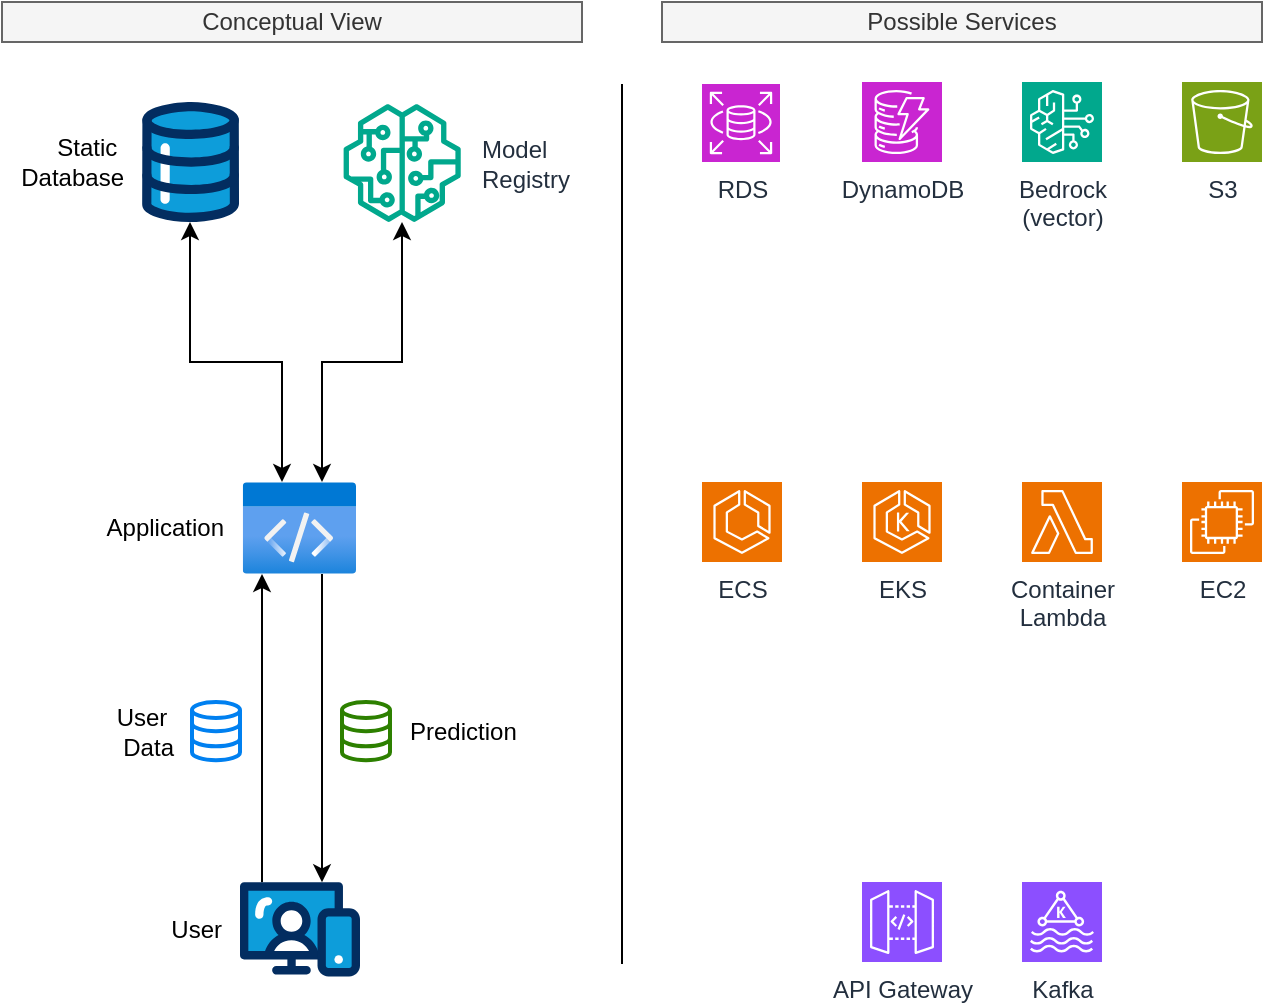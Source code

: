 <mxfile version="24.5.3" type="device" pages="2">
  <diagram name="conceptual" id="nUND-kms9oTr3C8BLj7v">
    <mxGraphModel dx="993" dy="1088" grid="1" gridSize="10" guides="1" tooltips="1" connect="1" arrows="1" fold="1" page="1" pageScale="1" pageWidth="827" pageHeight="583" math="0" shadow="0">
      <root>
        <mxCell id="0" />
        <mxCell id="1" parent="0" />
        <mxCell id="VhBeuL6Dx7hb8BbJ6Nju-17" value="" style="endArrow=none;html=1;rounded=0;" parent="1" edge="1">
          <mxGeometry width="50" height="50" relative="1" as="geometry">
            <mxPoint x="395.0" y="521" as="sourcePoint" />
            <mxPoint x="395.0" y="81" as="targetPoint" />
          </mxGeometry>
        </mxCell>
        <mxCell id="VhBeuL6Dx7hb8BbJ6Nju-7" value="Static&amp;nbsp;&lt;div&gt;Database&lt;/div&gt;" style="verticalLabelPosition=middle;aspect=fixed;html=1;shape=mxgraph.salesforce.data;labelBackgroundColor=default;labelPosition=left;align=right;verticalAlign=middle;spacingLeft=0;spacing=10;" parent="1" vertex="1">
          <mxGeometry x="155" y="90" width="48.6" height="60" as="geometry" />
        </mxCell>
        <mxCell id="VhBeuL6Dx7hb8BbJ6Nju-50" style="edgeStyle=orthogonalEdgeStyle;rounded=0;orthogonalLoop=1;jettySize=auto;html=1;" parent="1" source="VhBeuL6Dx7hb8BbJ6Nju-8" target="VhBeuL6Dx7hb8BbJ6Nju-11" edge="1">
          <mxGeometry relative="1" as="geometry">
            <Array as="points">
              <mxPoint x="215" y="400" />
              <mxPoint x="215" y="400" />
            </Array>
          </mxGeometry>
        </mxCell>
        <mxCell id="VhBeuL6Dx7hb8BbJ6Nju-8" value="User" style="verticalLabelPosition=middle;aspect=fixed;html=1;shape=mxgraph.salesforce.web;labelBackgroundColor=default;labelPosition=left;align=right;verticalAlign=middle;spacingLeft=0;spacing=10;" parent="1" vertex="1">
          <mxGeometry x="204.0" y="480" width="60" height="47.4" as="geometry" />
        </mxCell>
        <mxCell id="VhBeuL6Dx7hb8BbJ6Nju-46" style="edgeStyle=orthogonalEdgeStyle;rounded=0;orthogonalLoop=1;jettySize=auto;html=1;startArrow=classic;startFill=1;" parent="1" source="VhBeuL6Dx7hb8BbJ6Nju-11" target="VhBeuL6Dx7hb8BbJ6Nju-44" edge="1">
          <mxGeometry relative="1" as="geometry">
            <Array as="points">
              <mxPoint x="245" y="220" />
              <mxPoint x="285" y="220" />
            </Array>
          </mxGeometry>
        </mxCell>
        <mxCell id="VhBeuL6Dx7hb8BbJ6Nju-47" style="edgeStyle=orthogonalEdgeStyle;rounded=0;orthogonalLoop=1;jettySize=auto;html=1;startArrow=classic;startFill=1;" parent="1" source="VhBeuL6Dx7hb8BbJ6Nju-11" target="VhBeuL6Dx7hb8BbJ6Nju-7" edge="1">
          <mxGeometry relative="1" as="geometry">
            <Array as="points">
              <mxPoint x="225" y="220" />
              <mxPoint x="179" y="220" />
            </Array>
          </mxGeometry>
        </mxCell>
        <mxCell id="VhBeuL6Dx7hb8BbJ6Nju-49" style="edgeStyle=orthogonalEdgeStyle;rounded=0;orthogonalLoop=1;jettySize=auto;html=1;" parent="1" source="VhBeuL6Dx7hb8BbJ6Nju-11" target="VhBeuL6Dx7hb8BbJ6Nju-8" edge="1">
          <mxGeometry relative="1" as="geometry">
            <Array as="points">
              <mxPoint x="245" y="403" />
              <mxPoint x="245" y="403" />
            </Array>
          </mxGeometry>
        </mxCell>
        <mxCell id="VhBeuL6Dx7hb8BbJ6Nju-11" value="Application" style="image;aspect=fixed;html=1;points=[];align=right;fontSize=12;image=img/lib/azure2/general/Code.svg;labelBackgroundColor=default;labelPosition=left;verticalLabelPosition=middle;verticalAlign=middle;spacingLeft=0;spacing=10;" parent="1" vertex="1">
          <mxGeometry x="205.39" y="280" width="56.62" height="46" as="geometry" />
        </mxCell>
        <mxCell id="VhBeuL6Dx7hb8BbJ6Nju-27" value="User&amp;nbsp;&lt;div&gt;Data&lt;/div&gt;" style="html=1;verticalLabelPosition=middle;align=right;labelBackgroundColor=#ffffff;verticalAlign=middle;strokeWidth=2;strokeColor=#0080F0;shadow=0;dashed=0;shape=mxgraph.ios7.icons.data;labelPosition=left;spacing=10;" parent="1" vertex="1">
          <mxGeometry x="180" y="390" width="24" height="29.1" as="geometry" />
        </mxCell>
        <mxCell id="VhBeuL6Dx7hb8BbJ6Nju-30" value="Prediction" style="html=1;verticalLabelPosition=middle;align=left;labelBackgroundColor=#ffffff;verticalAlign=middle;strokeWidth=2;strokeColor=#2d8000;shadow=0;dashed=0;shape=mxgraph.ios7.icons.data;labelPosition=right;spacing=10;" parent="1" vertex="1">
          <mxGeometry x="255" y="390" width="24" height="29.1" as="geometry" />
        </mxCell>
        <mxCell id="VhBeuL6Dx7hb8BbJ6Nju-31" value="Conceptual View" style="rounded=0;whiteSpace=wrap;html=1;fillColor=#f5f5f5;fontColor=#333333;strokeColor=#666666;" parent="1" vertex="1">
          <mxGeometry x="85" y="40" width="290" height="20" as="geometry" />
        </mxCell>
        <mxCell id="VhBeuL6Dx7hb8BbJ6Nju-32" value="Possible Services" style="rounded=0;whiteSpace=wrap;html=1;fillColor=#f5f5f5;fontColor=#333333;strokeColor=#666666;" parent="1" vertex="1">
          <mxGeometry x="415" y="40" width="300" height="20" as="geometry" />
        </mxCell>
        <mxCell id="VhBeuL6Dx7hb8BbJ6Nju-33" value="RDS" style="sketch=0;points=[[0,0,0],[0.25,0,0],[0.5,0,0],[0.75,0,0],[1,0,0],[0,1,0],[0.25,1,0],[0.5,1,0],[0.75,1,0],[1,1,0],[0,0.25,0],[0,0.5,0],[0,0.75,0],[1,0.25,0],[1,0.5,0],[1,0.75,0]];outlineConnect=0;fontColor=#232F3E;fillColor=#C925D1;strokeColor=#ffffff;dashed=0;verticalLabelPosition=bottom;verticalAlign=top;align=center;html=1;fontSize=12;fontStyle=0;aspect=fixed;shape=mxgraph.aws4.resourceIcon;resIcon=mxgraph.aws4.rds;" parent="1" vertex="1">
          <mxGeometry x="435" y="81" width="39" height="39" as="geometry" />
        </mxCell>
        <mxCell id="VhBeuL6Dx7hb8BbJ6Nju-34" value="S3" style="sketch=0;points=[[0,0,0],[0.25,0,0],[0.5,0,0],[0.75,0,0],[1,0,0],[0,1,0],[0.25,1,0],[0.5,1,0],[0.75,1,0],[1,1,0],[0,0.25,0],[0,0.5,0],[0,0.75,0],[1,0.25,0],[1,0.5,0],[1,0.75,0]];outlineConnect=0;fontColor=#232F3E;fillColor=#7AA116;strokeColor=#ffffff;dashed=0;verticalLabelPosition=bottom;verticalAlign=top;align=center;html=1;fontSize=12;fontStyle=0;aspect=fixed;shape=mxgraph.aws4.resourceIcon;resIcon=mxgraph.aws4.s3;" parent="1" vertex="1">
          <mxGeometry x="675" y="80" width="40" height="40" as="geometry" />
        </mxCell>
        <mxCell id="VhBeuL6Dx7hb8BbJ6Nju-35" value="Bedrock&lt;div&gt;(vector)&lt;/div&gt;" style="sketch=0;points=[[0,0,0],[0.25,0,0],[0.5,0,0],[0.75,0,0],[1,0,0],[0,1,0],[0.25,1,0],[0.5,1,0],[0.75,1,0],[1,1,0],[0,0.25,0],[0,0.5,0],[0,0.75,0],[1,0.25,0],[1,0.5,0],[1,0.75,0]];outlineConnect=0;fontColor=#232F3E;fillColor=#01A88D;strokeColor=#ffffff;dashed=0;verticalLabelPosition=bottom;verticalAlign=top;align=center;html=1;fontSize=12;fontStyle=0;aspect=fixed;shape=mxgraph.aws4.resourceIcon;resIcon=mxgraph.aws4.bedrock;" parent="1" vertex="1">
          <mxGeometry x="595" y="80" width="40" height="40" as="geometry" />
        </mxCell>
        <mxCell id="VhBeuL6Dx7hb8BbJ6Nju-36" value="DynamoDB" style="sketch=0;points=[[0,0,0],[0.25,0,0],[0.5,0,0],[0.75,0,0],[1,0,0],[0,1,0],[0.25,1,0],[0.5,1,0],[0.75,1,0],[1,1,0],[0,0.25,0],[0,0.5,0],[0,0.75,0],[1,0.25,0],[1,0.5,0],[1,0.75,0]];outlineConnect=0;fontColor=#232F3E;fillColor=#C925D1;strokeColor=#ffffff;dashed=0;verticalLabelPosition=bottom;verticalAlign=top;align=center;html=1;fontSize=12;fontStyle=0;aspect=fixed;shape=mxgraph.aws4.resourceIcon;resIcon=mxgraph.aws4.dynamodb;" parent="1" vertex="1">
          <mxGeometry x="515" y="80" width="40" height="40" as="geometry" />
        </mxCell>
        <mxCell id="VhBeuL6Dx7hb8BbJ6Nju-37" value="ECS" style="sketch=0;points=[[0,0,0],[0.25,0,0],[0.5,0,0],[0.75,0,0],[1,0,0],[0,1,0],[0.25,1,0],[0.5,1,0],[0.75,1,0],[1,1,0],[0,0.25,0],[0,0.5,0],[0,0.75,0],[1,0.25,0],[1,0.5,0],[1,0.75,0]];outlineConnect=0;fontColor=#232F3E;fillColor=#ED7100;strokeColor=#ffffff;dashed=0;verticalLabelPosition=bottom;verticalAlign=top;align=center;html=1;fontSize=12;fontStyle=0;aspect=fixed;shape=mxgraph.aws4.resourceIcon;resIcon=mxgraph.aws4.ecs;" parent="1" vertex="1">
          <mxGeometry x="435" y="280" width="40" height="40" as="geometry" />
        </mxCell>
        <mxCell id="VhBeuL6Dx7hb8BbJ6Nju-38" value="EKS" style="sketch=0;points=[[0,0,0],[0.25,0,0],[0.5,0,0],[0.75,0,0],[1,0,0],[0,1,0],[0.25,1,0],[0.5,1,0],[0.75,1,0],[1,1,0],[0,0.25,0],[0,0.5,0],[0,0.75,0],[1,0.25,0],[1,0.5,0],[1,0.75,0]];outlineConnect=0;fontColor=#232F3E;fillColor=#ED7100;strokeColor=#ffffff;dashed=0;verticalLabelPosition=bottom;verticalAlign=top;align=center;html=1;fontSize=12;fontStyle=0;aspect=fixed;shape=mxgraph.aws4.resourceIcon;resIcon=mxgraph.aws4.eks;" parent="1" vertex="1">
          <mxGeometry x="515" y="280" width="40" height="40" as="geometry" />
        </mxCell>
        <mxCell id="VhBeuL6Dx7hb8BbJ6Nju-39" value="Container&lt;div&gt;Lambda&lt;/div&gt;" style="sketch=0;points=[[0,0,0],[0.25,0,0],[0.5,0,0],[0.75,0,0],[1,0,0],[0,1,0],[0.25,1,0],[0.5,1,0],[0.75,1,0],[1,1,0],[0,0.25,0],[0,0.5,0],[0,0.75,0],[1,0.25,0],[1,0.5,0],[1,0.75,0]];outlineConnect=0;fontColor=#232F3E;fillColor=#ED7100;strokeColor=#ffffff;dashed=0;verticalLabelPosition=bottom;verticalAlign=top;align=center;html=1;fontSize=12;fontStyle=0;aspect=fixed;shape=mxgraph.aws4.resourceIcon;resIcon=mxgraph.aws4.lambda;" parent="1" vertex="1">
          <mxGeometry x="595" y="280" width="40" height="40" as="geometry" />
        </mxCell>
        <mxCell id="VhBeuL6Dx7hb8BbJ6Nju-40" value="EC2" style="sketch=0;points=[[0,0,0],[0.25,0,0],[0.5,0,0],[0.75,0,0],[1,0,0],[0,1,0],[0.25,1,0],[0.5,1,0],[0.75,1,0],[1,1,0],[0,0.25,0],[0,0.5,0],[0,0.75,0],[1,0.25,0],[1,0.5,0],[1,0.75,0]];outlineConnect=0;fontColor=#232F3E;fillColor=#ED7100;strokeColor=#ffffff;dashed=0;verticalLabelPosition=bottom;verticalAlign=top;align=center;html=1;fontSize=12;fontStyle=0;aspect=fixed;shape=mxgraph.aws4.resourceIcon;resIcon=mxgraph.aws4.ec2;" parent="1" vertex="1">
          <mxGeometry x="675" y="280" width="40" height="40" as="geometry" />
        </mxCell>
        <mxCell id="VhBeuL6Dx7hb8BbJ6Nju-41" value="API Gateway" style="sketch=0;points=[[0,0,0],[0.25,0,0],[0.5,0,0],[0.75,0,0],[1,0,0],[0,1,0],[0.25,1,0],[0.5,1,0],[0.75,1,0],[1,1,0],[0,0.25,0],[0,0.5,0],[0,0.75,0],[1,0.25,0],[1,0.5,0],[1,0.75,0]];outlineConnect=0;fontColor=#232F3E;fillColor=#8C4FFF;strokeColor=#ffffff;dashed=0;verticalLabelPosition=bottom;verticalAlign=top;align=center;html=1;fontSize=12;fontStyle=0;aspect=fixed;shape=mxgraph.aws4.resourceIcon;resIcon=mxgraph.aws4.api_gateway;" parent="1" vertex="1">
          <mxGeometry x="515" y="480" width="40" height="40" as="geometry" />
        </mxCell>
        <mxCell id="VhBeuL6Dx7hb8BbJ6Nju-42" value="Kafka" style="sketch=0;points=[[0,0,0],[0.25,0,0],[0.5,0,0],[0.75,0,0],[1,0,0],[0,1,0],[0.25,1,0],[0.5,1,0],[0.75,1,0],[1,1,0],[0,0.25,0],[0,0.5,0],[0,0.75,0],[1,0.25,0],[1,0.5,0],[1,0.75,0]];outlineConnect=0;fontColor=#232F3E;fillColor=#8C4FFF;strokeColor=#ffffff;dashed=0;verticalLabelPosition=bottom;verticalAlign=top;align=center;html=1;fontSize=12;fontStyle=0;aspect=fixed;shape=mxgraph.aws4.resourceIcon;resIcon=mxgraph.aws4.managed_streaming_for_kafka;" parent="1" vertex="1">
          <mxGeometry x="595" y="480" width="40" height="40" as="geometry" />
        </mxCell>
        <mxCell id="VhBeuL6Dx7hb8BbJ6Nju-44" value="Model&amp;nbsp;&lt;div&gt;Registry&lt;/div&gt;" style="sketch=0;outlineConnect=0;fontColor=#232F3E;gradientColor=none;fillColor=#01A88D;strokeColor=none;dashed=0;verticalLabelPosition=middle;verticalAlign=middle;align=left;html=1;fontSize=12;fontStyle=0;aspect=fixed;pointerEvents=1;shape=mxgraph.aws4.sagemaker_model;labelPosition=right;spacing=10;" parent="1" vertex="1">
          <mxGeometry x="255.59" y="91" width="59" height="59" as="geometry" />
        </mxCell>
      </root>
    </mxGraphModel>
  </diagram>
  <diagram id="IIwhL1KiZcunf1OY0Tpr" name="architecture">
    <mxGraphModel dx="1222" dy="1338" grid="1" gridSize="10" guides="1" tooltips="1" connect="1" arrows="1" fold="1" page="1" pageScale="1" pageWidth="1169" pageHeight="827" math="0" shadow="0">
      <root>
        <mxCell id="0" />
        <mxCell id="1" parent="0" />
        <mxCell id="6z5fxRmnPsgeu4vAPnSq-42" value="" style="rounded=1;whiteSpace=wrap;html=1;fillColor=#EFF4FC;strokeColor=none;" vertex="1" parent="1">
          <mxGeometry x="782.5" y="390.1" width="310" height="89" as="geometry" />
        </mxCell>
        <mxCell id="6z5fxRmnPsgeu4vAPnSq-43" value="" style="rounded=1;whiteSpace=wrap;html=1;fillColor=#EFF4FC;strokeColor=none;" vertex="1" parent="1">
          <mxGeometry x="760" y="203.5" width="360" height="80" as="geometry" />
        </mxCell>
        <mxCell id="6z5fxRmnPsgeu4vAPnSq-44" value="" style="rounded=1;whiteSpace=wrap;html=1;fillColor=#EFF4FC;strokeColor=none;" vertex="1" parent="1">
          <mxGeometry x="80" y="203.5" width="350" height="80" as="geometry" />
        </mxCell>
        <mxCell id="6z5fxRmnPsgeu4vAPnSq-41" value="" style="rounded=1;whiteSpace=wrap;html=1;fillColor=#EFF4FC;strokeColor=none;" vertex="1" parent="1">
          <mxGeometry x="650" y="561" width="310" height="89" as="geometry" />
        </mxCell>
        <mxCell id="6z5fxRmnPsgeu4vAPnSq-40" value="" style="rounded=1;whiteSpace=wrap;html=1;fillColor=#EFF4FC;strokeColor=none;" vertex="1" parent="1">
          <mxGeometry x="240" y="561" width="300" height="89" as="geometry" />
        </mxCell>
        <mxCell id="6z5fxRmnPsgeu4vAPnSq-17" value="" style="outlineConnect=0;gradientColor=none;html=1;whiteSpace=wrap;fontSize=12;fontStyle=0;strokeColor=#879196;fillColor=none;verticalAlign=top;align=center;fontColor=#879196;dashed=1;spacingTop=3;rounded=0;glass=0;shadow=0;" vertex="1" parent="1">
          <mxGeometry x="420" y="360" width="320" height="170" as="geometry" />
        </mxCell>
        <mxCell id="6z5fxRmnPsgeu4vAPnSq-16" value="ECS" style="sketch=0;points=[[0,0,0],[0.25,0,0],[0.5,0,0],[0.75,0,0],[1,0,0],[0,1,0],[0.25,1,0],[0.5,1,0],[0.75,1,0],[1,1,0],[0,0.25,0],[0,0.5,0],[0,0.75,0],[1,0.25,0],[1,0.5,0],[1,0.75,0]];outlineConnect=0;fontColor=#232F3E;fillColor=#ED7100;strokeColor=#ffffff;dashed=0;verticalLabelPosition=middle;verticalAlign=middle;align=right;html=1;fontSize=12;fontStyle=0;aspect=fixed;shape=mxgraph.aws4.resourceIcon;resIcon=mxgraph.aws4.ecs;labelBackgroundColor=default;labelPosition=left;spacing=10;" vertex="1" parent="1">
          <mxGeometry x="380" y="324" width="78" height="78" as="geometry" />
        </mxCell>
        <mxCell id="6z5fxRmnPsgeu4vAPnSq-20" style="edgeStyle=orthogonalEdgeStyle;rounded=0;orthogonalLoop=1;jettySize=auto;html=1;" edge="1" parent="1" source="6z5fxRmnPsgeu4vAPnSq-15" target="6z5fxRmnPsgeu4vAPnSq-14">
          <mxGeometry relative="1" as="geometry" />
        </mxCell>
        <mxCell id="6z5fxRmnPsgeu4vAPnSq-15" value="Task&amp;nbsp;&lt;div&gt;Definition&lt;/div&gt;" style="sketch=0;outlineConnect=0;fontColor=#232F3E;gradientColor=none;fillColor=#ED7100;strokeColor=none;dashed=0;verticalLabelPosition=bottom;verticalAlign=top;align=center;html=1;fontSize=12;fontStyle=0;aspect=fixed;pointerEvents=1;shape=mxgraph.aws4.ecs_task;" vertex="1" parent="1">
          <mxGeometry x="480" y="416" width="37" height="48" as="geometry" />
        </mxCell>
        <mxCell id="6z5fxRmnPsgeu4vAPnSq-19" style="edgeStyle=orthogonalEdgeStyle;rounded=0;orthogonalLoop=1;jettySize=auto;html=1;entryX=0.5;entryY=1;entryDx=0;entryDy=0;entryPerimeter=0;" edge="1" parent="1" source="6z5fxRmnPsgeu4vAPnSq-14" target="6z5fxRmnPsgeu4vAPnSq-13">
          <mxGeometry relative="1" as="geometry">
            <Array as="points">
              <mxPoint x="610" y="300" />
              <mxPoint x="739" y="300" />
            </Array>
          </mxGeometry>
        </mxCell>
        <mxCell id="6z5fxRmnPsgeu4vAPnSq-21" style="edgeStyle=orthogonalEdgeStyle;rounded=0;orthogonalLoop=1;jettySize=auto;html=1;entryX=0.5;entryY=1;entryDx=0;entryDy=0;entryPerimeter=0;" edge="1" parent="1" source="6z5fxRmnPsgeu4vAPnSq-14" target="6z5fxRmnPsgeu4vAPnSq-12">
          <mxGeometry relative="1" as="geometry">
            <Array as="points">
              <mxPoint x="580" y="300" />
              <mxPoint x="459" y="300" />
            </Array>
          </mxGeometry>
        </mxCell>
        <mxCell id="6z5fxRmnPsgeu4vAPnSq-12" value="RDS&lt;div&gt;Postgres&lt;/div&gt;" style="sketch=0;points=[[0,0,0],[0.25,0,0],[0.5,0,0],[0.75,0,0],[1,0,0],[0,1,0],[0.25,1,0],[0.5,1,0],[0.75,1,0],[1,1,0],[0,0.25,0],[0,0.5,0],[0,0.75,0],[1,0.25,0],[1,0.5,0],[1,0.75,0]];outlineConnect=0;fontColor=#232F3E;fillColor=#C925D1;strokeColor=#ffffff;dashed=0;verticalLabelPosition=middle;verticalAlign=middle;align=right;html=1;fontSize=12;fontStyle=0;aspect=fixed;shape=mxgraph.aws4.resourceIcon;resIcon=mxgraph.aws4.rds;labelBackgroundColor=default;spacing=10;labelPosition=left;" vertex="1" parent="1">
          <mxGeometry x="420" y="100" width="78" height="78" as="geometry" />
        </mxCell>
        <mxCell id="6z5fxRmnPsgeu4vAPnSq-13" value="S3&lt;div&gt;Model Registry&lt;/div&gt;" style="sketch=0;points=[[0,0,0],[0.25,0,0],[0.5,0,0],[0.75,0,0],[1,0,0],[0,1,0],[0.25,1,0],[0.5,1,0],[0.75,1,0],[1,1,0],[0,0.25,0],[0,0.5,0],[0,0.75,0],[1,0.25,0],[1,0.5,0],[1,0.75,0]];outlineConnect=0;fontColor=#232F3E;fillColor=#7AA116;strokeColor=#ffffff;dashed=0;verticalLabelPosition=middle;verticalAlign=middle;align=right;html=1;fontSize=12;fontStyle=0;aspect=fixed;shape=mxgraph.aws4.resourceIcon;resIcon=mxgraph.aws4.s3;labelBackgroundColor=default;spacing=10;labelPosition=left;" vertex="1" parent="1">
          <mxGeometry x="700" y="100" width="78" height="78" as="geometry" />
        </mxCell>
        <mxCell id="6z5fxRmnPsgeu4vAPnSq-23" value="&lt;h3 style=&quot;margin-top: 0px;&quot;&gt;Inicialização do container&lt;/h3&gt;&lt;p style=&quot;text-align: center;&quot;&gt;&lt;font color=&quot;#333333&quot;&gt;Container programado para ser ativado quando houver um fluxo de requisições.&lt;/font&gt;&lt;/p&gt;" style="text;html=1;whiteSpace=wrap;overflow=hidden;rounded=0;" vertex="1" parent="1">
          <mxGeometry x="820" y="394" width="235" height="92" as="geometry" />
        </mxCell>
        <mxCell id="6z5fxRmnPsgeu4vAPnSq-24" value="2" style="ellipse;whiteSpace=wrap;html=1;aspect=fixed;fillColor=#dae8fc;strokeColor=#6c8ebf;" vertex="1" parent="1">
          <mxGeometry x="749" y="229" width="29" height="29" as="geometry" />
        </mxCell>
        <mxCell id="6z5fxRmnPsgeu4vAPnSq-27" value="4" style="ellipse;whiteSpace=wrap;html=1;aspect=fixed;fillColor=#dae8fc;strokeColor=#6c8ebf;" vertex="1" parent="1">
          <mxGeometry x="418" y="229" width="29" height="29" as="geometry" />
        </mxCell>
        <mxCell id="6z5fxRmnPsgeu4vAPnSq-28" value="1" style="ellipse;whiteSpace=wrap;html=1;aspect=fixed;fillColor=#dae8fc;strokeColor=#6c8ebf;" vertex="1" parent="1">
          <mxGeometry x="770" y="421" width="29" height="29" as="geometry" />
        </mxCell>
        <mxCell id="6z5fxRmnPsgeu4vAPnSq-29" value="&lt;h3 style=&quot;margin-top: 0px;&quot;&gt;Resgate do artefato&lt;/h3&gt;&lt;p&gt;&lt;span style=&quot;color: rgb(51, 51, 51); text-align: center;&quot;&gt;Na fase de Inicialização, r&lt;/span&gt;&lt;span style=&quot;color: rgb(51, 51, 51); text-align: center; background-color: initial;&quot;&gt;esgata o modelo mais atual ou especificado pela variável de ambiente do container.&lt;/span&gt;&lt;/p&gt;" style="text;html=1;whiteSpace=wrap;overflow=hidden;rounded=0;" vertex="1" parent="1">
          <mxGeometry x="797.5" y="208.5" width="302.5" height="70" as="geometry" />
        </mxCell>
        <mxCell id="6z5fxRmnPsgeu4vAPnSq-31" style="edgeStyle=orthogonalEdgeStyle;rounded=0;orthogonalLoop=1;jettySize=auto;html=1;" edge="1" parent="1" source="6z5fxRmnPsgeu4vAPnSq-30" target="6z5fxRmnPsgeu4vAPnSq-14">
          <mxGeometry relative="1" as="geometry">
            <Array as="points">
              <mxPoint x="580" y="560" />
              <mxPoint x="580" y="560" />
            </Array>
          </mxGeometry>
        </mxCell>
        <mxCell id="6z5fxRmnPsgeu4vAPnSq-30" value="API&amp;nbsp;&lt;div&gt;Gateway&lt;/div&gt;" style="sketch=0;points=[[0,0,0],[0.25,0,0],[0.5,0,0],[0.75,0,0],[1,0,0],[0,1,0],[0.25,1,0],[0.5,1,0],[0.75,1,0],[1,1,0],[0,0.25,0],[0,0.5,0],[0,0.75,0],[1,0.25,0],[1,0.5,0],[1,0.75,0]];outlineConnect=0;fontColor=#232F3E;fillColor=#8C4FFF;strokeColor=#ffffff;dashed=0;verticalLabelPosition=bottom;verticalAlign=top;align=center;html=1;fontSize=12;fontStyle=0;aspect=fixed;shape=mxgraph.aws4.resourceIcon;resIcon=mxgraph.aws4.api_gateway;" vertex="1" parent="1">
          <mxGeometry x="555" y="670" width="78" height="78" as="geometry" />
        </mxCell>
        <mxCell id="6z5fxRmnPsgeu4vAPnSq-32" value="&lt;h3 style=&quot;margin-top: 0px;&quot;&gt;Predição do modelo&lt;/h3&gt;&lt;p style=&quot;text-align: justify;&quot;&gt;&lt;font color=&quot;#333333&quot;&gt;Com as informações enviadas pelo cliente e obtidas pelo banco de dados retorna-se a predição do modelo para o cliente por meio do API Gateway.&lt;/font&gt;&lt;/p&gt;" style="text;html=1;whiteSpace=wrap;overflow=hidden;rounded=0;" vertex="1" parent="1">
          <mxGeometry x="670" y="559.5" width="281" height="92" as="geometry" />
        </mxCell>
        <mxCell id="6z5fxRmnPsgeu4vAPnSq-33" value="3" style="ellipse;whiteSpace=wrap;html=1;aspect=fixed;fillColor=#dae8fc;strokeColor=#6c8ebf;" vertex="1" parent="1">
          <mxGeometry x="526" y="591" width="29" height="29" as="geometry" />
        </mxCell>
        <mxCell id="6z5fxRmnPsgeu4vAPnSq-35" style="edgeStyle=orthogonalEdgeStyle;rounded=0;orthogonalLoop=1;jettySize=auto;html=1;" edge="1" parent="1" source="6z5fxRmnPsgeu4vAPnSq-14" target="6z5fxRmnPsgeu4vAPnSq-30">
          <mxGeometry relative="1" as="geometry">
            <Array as="points">
              <mxPoint x="610" y="560" />
              <mxPoint x="610" y="560" />
            </Array>
          </mxGeometry>
        </mxCell>
        <mxCell id="6z5fxRmnPsgeu4vAPnSq-14" value="App" style="sketch=0;outlineConnect=0;fontColor=#232F3E;gradientColor=none;fillColor=#ED7100;strokeColor=none;dashed=0;verticalLabelPosition=middle;verticalAlign=middle;align=left;html=1;fontSize=12;fontStyle=0;aspect=fixed;pointerEvents=1;shape=mxgraph.aws4.container_1;labelBackgroundColor=default;spacing=10;labelPosition=right;" vertex="1" parent="1">
          <mxGeometry x="570" y="424.5" width="48" height="31" as="geometry" />
        </mxCell>
        <mxCell id="6z5fxRmnPsgeu4vAPnSq-36" value="5" style="ellipse;whiteSpace=wrap;html=1;aspect=fixed;fillColor=#dae8fc;strokeColor=#6c8ebf;" vertex="1" parent="1">
          <mxGeometry x="631" y="591" width="29" height="29" as="geometry" />
        </mxCell>
        <mxCell id="6z5fxRmnPsgeu4vAPnSq-37" value="&lt;h3 style=&quot;text-align: justify; margin-top: 0px;&quot;&gt;Requisição do cliente&lt;/h3&gt;&lt;p style=&quot;text-align: justify;&quot;&gt;&lt;font color=&quot;#333333&quot;&gt;Cliente requisita um serviço envolvendo ML incluindo os campos específicos do contrato para a predição.&lt;/font&gt;&lt;/p&gt;" style="text;html=1;whiteSpace=wrap;overflow=hidden;rounded=0;" vertex="1" parent="1">
          <mxGeometry x="250" y="559.5" width="260" height="92" as="geometry" />
        </mxCell>
        <mxCell id="6z5fxRmnPsgeu4vAPnSq-39" value="&lt;h3 style=&quot;margin-top: 0px;&quot;&gt;Resgate de informações do banco de dados&lt;/h3&gt;&lt;p&gt;&lt;span style=&quot;color: rgb(51, 51, 51); text-align: center;&quot;&gt;Na fase de Inicialização, r&lt;/span&gt;&lt;span style=&quot;color: rgb(51, 51, 51); text-align: center; background-color: initial;&quot;&gt;esgata o modelo mais atual ou especificado pela variável de ambiente do container.&lt;/span&gt;&lt;/p&gt;" style="text;html=1;whiteSpace=wrap;overflow=hidden;rounded=0;" vertex="1" parent="1">
          <mxGeometry x="100" y="210.5" width="305" height="66" as="geometry" />
        </mxCell>
      </root>
    </mxGraphModel>
  </diagram>
</mxfile>
